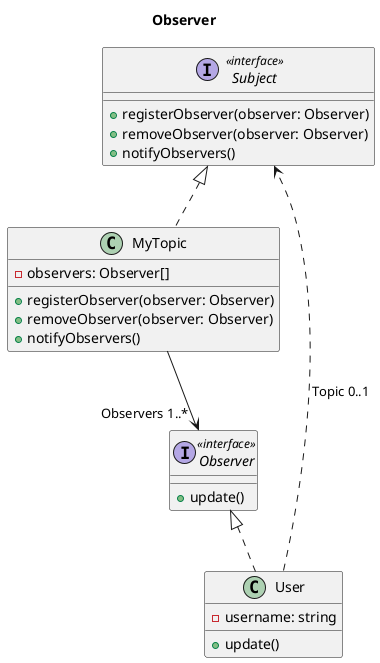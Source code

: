 @startuml Observer

title Observer

interface Subject <<interface>> {
    + registerObserver(observer: Observer)
    + removeObserver(observer: Observer)
    + notifyObservers()
}

interface Observer <<interface>> {
    + update()
}

class MyTopic implements Subject {
    - observers: Observer[]
    + registerObserver(observer: Observer)
    + removeObserver(observer: Observer)
    + notifyObservers()
}

class User implements Observer {
    - username: string
    + update()
}

MyTopic --> "Observers 1..*" Observer
User ..> Subject : "Topic 0..1"

@enduml